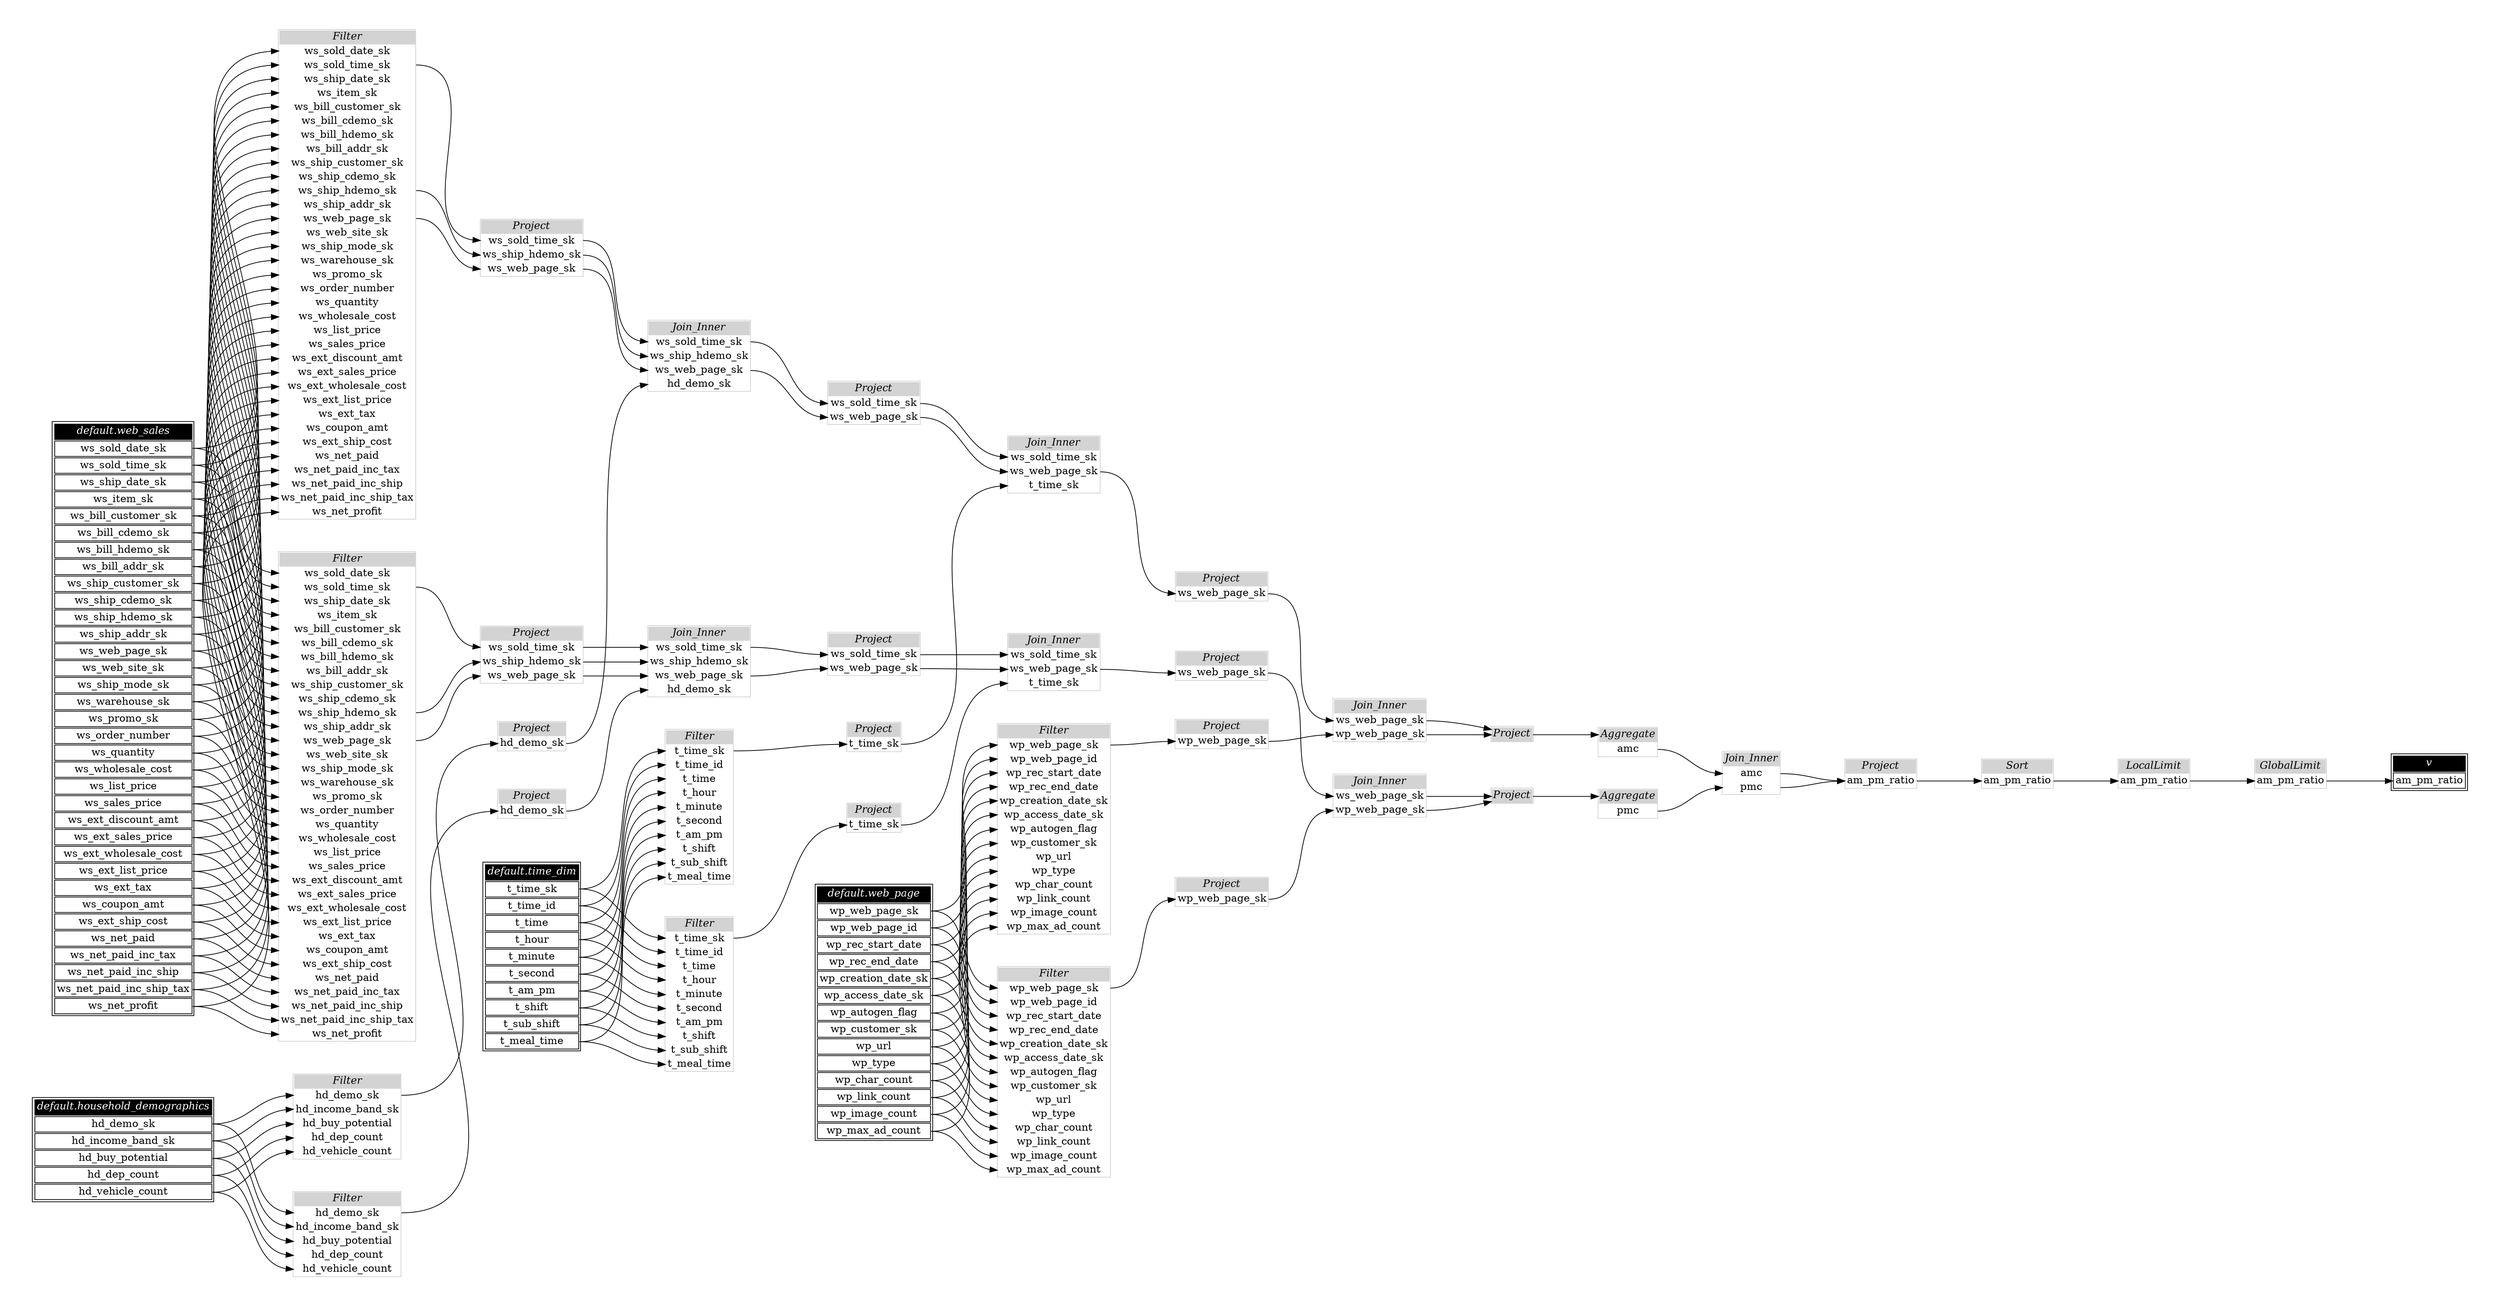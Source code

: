 // Automatically generated by TPCDSFlowTestSuite


digraph {
  graph [pad="0.5" nodesep="0.5" ranksep="1" fontname="Helvetica" rankdir=LR];
  node [shape=plaintext]

  
"Aggregate_1b4218d" [label=<
<table color="lightgray" border="1" cellborder="0" cellspacing="0">
  <tr><td bgcolor="lightgray" port="nodeName"><i>Aggregate</i></td></tr>
  <tr><td port="0">pmc</td></tr>
</table>>];
     

"Aggregate_a886a55" [label=<
<table color="lightgray" border="1" cellborder="0" cellspacing="0">
  <tr><td bgcolor="lightgray" port="nodeName"><i>Aggregate</i></td></tr>
  <tr><td port="0">amc</td></tr>
</table>>];
     

"Filter_105de10" [label=<
<table color="lightgray" border="1" cellborder="0" cellspacing="0">
  <tr><td bgcolor="lightgray" port="nodeName"><i>Filter</i></td></tr>
  <tr><td port="0">t_time_sk</td></tr>
<tr><td port="1">t_time_id</td></tr>
<tr><td port="2">t_time</td></tr>
<tr><td port="3">t_hour</td></tr>
<tr><td port="4">t_minute</td></tr>
<tr><td port="5">t_second</td></tr>
<tr><td port="6">t_am_pm</td></tr>
<tr><td port="7">t_shift</td></tr>
<tr><td port="8">t_sub_shift</td></tr>
<tr><td port="9">t_meal_time</td></tr>
</table>>];
     

"Filter_1101e11" [label=<
<table color="lightgray" border="1" cellborder="0" cellspacing="0">
  <tr><td bgcolor="lightgray" port="nodeName"><i>Filter</i></td></tr>
  <tr><td port="0">wp_web_page_sk</td></tr>
<tr><td port="1">wp_web_page_id</td></tr>
<tr><td port="2">wp_rec_start_date</td></tr>
<tr><td port="3">wp_rec_end_date</td></tr>
<tr><td port="4">wp_creation_date_sk</td></tr>
<tr><td port="5">wp_access_date_sk</td></tr>
<tr><td port="6">wp_autogen_flag</td></tr>
<tr><td port="7">wp_customer_sk</td></tr>
<tr><td port="8">wp_url</td></tr>
<tr><td port="9">wp_type</td></tr>
<tr><td port="10">wp_char_count</td></tr>
<tr><td port="11">wp_link_count</td></tr>
<tr><td port="12">wp_image_count</td></tr>
<tr><td port="13">wp_max_ad_count</td></tr>
</table>>];
     

"Filter_3a1d8ef" [label=<
<table color="lightgray" border="1" cellborder="0" cellspacing="0">
  <tr><td bgcolor="lightgray" port="nodeName"><i>Filter</i></td></tr>
  <tr><td port="0">wp_web_page_sk</td></tr>
<tr><td port="1">wp_web_page_id</td></tr>
<tr><td port="2">wp_rec_start_date</td></tr>
<tr><td port="3">wp_rec_end_date</td></tr>
<tr><td port="4">wp_creation_date_sk</td></tr>
<tr><td port="5">wp_access_date_sk</td></tr>
<tr><td port="6">wp_autogen_flag</td></tr>
<tr><td port="7">wp_customer_sk</td></tr>
<tr><td port="8">wp_url</td></tr>
<tr><td port="9">wp_type</td></tr>
<tr><td port="10">wp_char_count</td></tr>
<tr><td port="11">wp_link_count</td></tr>
<tr><td port="12">wp_image_count</td></tr>
<tr><td port="13">wp_max_ad_count</td></tr>
</table>>];
     

"Filter_6da4ca0" [label=<
<table color="lightgray" border="1" cellborder="0" cellspacing="0">
  <tr><td bgcolor="lightgray" port="nodeName"><i>Filter</i></td></tr>
  <tr><td port="0">ws_sold_date_sk</td></tr>
<tr><td port="1">ws_sold_time_sk</td></tr>
<tr><td port="2">ws_ship_date_sk</td></tr>
<tr><td port="3">ws_item_sk</td></tr>
<tr><td port="4">ws_bill_customer_sk</td></tr>
<tr><td port="5">ws_bill_cdemo_sk</td></tr>
<tr><td port="6">ws_bill_hdemo_sk</td></tr>
<tr><td port="7">ws_bill_addr_sk</td></tr>
<tr><td port="8">ws_ship_customer_sk</td></tr>
<tr><td port="9">ws_ship_cdemo_sk</td></tr>
<tr><td port="10">ws_ship_hdemo_sk</td></tr>
<tr><td port="11">ws_ship_addr_sk</td></tr>
<tr><td port="12">ws_web_page_sk</td></tr>
<tr><td port="13">ws_web_site_sk</td></tr>
<tr><td port="14">ws_ship_mode_sk</td></tr>
<tr><td port="15">ws_warehouse_sk</td></tr>
<tr><td port="16">ws_promo_sk</td></tr>
<tr><td port="17">ws_order_number</td></tr>
<tr><td port="18">ws_quantity</td></tr>
<tr><td port="19">ws_wholesale_cost</td></tr>
<tr><td port="20">ws_list_price</td></tr>
<tr><td port="21">ws_sales_price</td></tr>
<tr><td port="22">ws_ext_discount_amt</td></tr>
<tr><td port="23">ws_ext_sales_price</td></tr>
<tr><td port="24">ws_ext_wholesale_cost</td></tr>
<tr><td port="25">ws_ext_list_price</td></tr>
<tr><td port="26">ws_ext_tax</td></tr>
<tr><td port="27">ws_coupon_amt</td></tr>
<tr><td port="28">ws_ext_ship_cost</td></tr>
<tr><td port="29">ws_net_paid</td></tr>
<tr><td port="30">ws_net_paid_inc_tax</td></tr>
<tr><td port="31">ws_net_paid_inc_ship</td></tr>
<tr><td port="32">ws_net_paid_inc_ship_tax</td></tr>
<tr><td port="33">ws_net_profit</td></tr>
</table>>];
     

"Filter_78857b3" [label=<
<table color="lightgray" border="1" cellborder="0" cellspacing="0">
  <tr><td bgcolor="lightgray" port="nodeName"><i>Filter</i></td></tr>
  <tr><td port="0">hd_demo_sk</td></tr>
<tr><td port="1">hd_income_band_sk</td></tr>
<tr><td port="2">hd_buy_potential</td></tr>
<tr><td port="3">hd_dep_count</td></tr>
<tr><td port="4">hd_vehicle_count</td></tr>
</table>>];
     

"Filter_8865b3e" [label=<
<table color="lightgray" border="1" cellborder="0" cellspacing="0">
  <tr><td bgcolor="lightgray" port="nodeName"><i>Filter</i></td></tr>
  <tr><td port="0">hd_demo_sk</td></tr>
<tr><td port="1">hd_income_band_sk</td></tr>
<tr><td port="2">hd_buy_potential</td></tr>
<tr><td port="3">hd_dep_count</td></tr>
<tr><td port="4">hd_vehicle_count</td></tr>
</table>>];
     

"Filter_c723b2e" [label=<
<table color="lightgray" border="1" cellborder="0" cellspacing="0">
  <tr><td bgcolor="lightgray" port="nodeName"><i>Filter</i></td></tr>
  <tr><td port="0">ws_sold_date_sk</td></tr>
<tr><td port="1">ws_sold_time_sk</td></tr>
<tr><td port="2">ws_ship_date_sk</td></tr>
<tr><td port="3">ws_item_sk</td></tr>
<tr><td port="4">ws_bill_customer_sk</td></tr>
<tr><td port="5">ws_bill_cdemo_sk</td></tr>
<tr><td port="6">ws_bill_hdemo_sk</td></tr>
<tr><td port="7">ws_bill_addr_sk</td></tr>
<tr><td port="8">ws_ship_customer_sk</td></tr>
<tr><td port="9">ws_ship_cdemo_sk</td></tr>
<tr><td port="10">ws_ship_hdemo_sk</td></tr>
<tr><td port="11">ws_ship_addr_sk</td></tr>
<tr><td port="12">ws_web_page_sk</td></tr>
<tr><td port="13">ws_web_site_sk</td></tr>
<tr><td port="14">ws_ship_mode_sk</td></tr>
<tr><td port="15">ws_warehouse_sk</td></tr>
<tr><td port="16">ws_promo_sk</td></tr>
<tr><td port="17">ws_order_number</td></tr>
<tr><td port="18">ws_quantity</td></tr>
<tr><td port="19">ws_wholesale_cost</td></tr>
<tr><td port="20">ws_list_price</td></tr>
<tr><td port="21">ws_sales_price</td></tr>
<tr><td port="22">ws_ext_discount_amt</td></tr>
<tr><td port="23">ws_ext_sales_price</td></tr>
<tr><td port="24">ws_ext_wholesale_cost</td></tr>
<tr><td port="25">ws_ext_list_price</td></tr>
<tr><td port="26">ws_ext_tax</td></tr>
<tr><td port="27">ws_coupon_amt</td></tr>
<tr><td port="28">ws_ext_ship_cost</td></tr>
<tr><td port="29">ws_net_paid</td></tr>
<tr><td port="30">ws_net_paid_inc_tax</td></tr>
<tr><td port="31">ws_net_paid_inc_ship</td></tr>
<tr><td port="32">ws_net_paid_inc_ship_tax</td></tr>
<tr><td port="33">ws_net_profit</td></tr>
</table>>];
     

"Filter_dac3528" [label=<
<table color="lightgray" border="1" cellborder="0" cellspacing="0">
  <tr><td bgcolor="lightgray" port="nodeName"><i>Filter</i></td></tr>
  <tr><td port="0">t_time_sk</td></tr>
<tr><td port="1">t_time_id</td></tr>
<tr><td port="2">t_time</td></tr>
<tr><td port="3">t_hour</td></tr>
<tr><td port="4">t_minute</td></tr>
<tr><td port="5">t_second</td></tr>
<tr><td port="6">t_am_pm</td></tr>
<tr><td port="7">t_shift</td></tr>
<tr><td port="8">t_sub_shift</td></tr>
<tr><td port="9">t_meal_time</td></tr>
</table>>];
     

"GlobalLimit_b630045" [label=<
<table color="lightgray" border="1" cellborder="0" cellspacing="0">
  <tr><td bgcolor="lightgray" port="nodeName"><i>GlobalLimit</i></td></tr>
  <tr><td port="0">am_pm_ratio</td></tr>
</table>>];
     

"Join_Inner_155c7f7" [label=<
<table color="lightgray" border="1" cellborder="0" cellspacing="0">
  <tr><td bgcolor="lightgray" port="nodeName"><i>Join_Inner</i></td></tr>
  <tr><td port="0">amc</td></tr>
<tr><td port="1">pmc</td></tr>
</table>>];
     

"Join_Inner_3c63e47" [label=<
<table color="lightgray" border="1" cellborder="0" cellspacing="0">
  <tr><td bgcolor="lightgray" port="nodeName"><i>Join_Inner</i></td></tr>
  <tr><td port="0">ws_sold_time_sk</td></tr>
<tr><td port="1">ws_ship_hdemo_sk</td></tr>
<tr><td port="2">ws_web_page_sk</td></tr>
<tr><td port="3">hd_demo_sk</td></tr>
</table>>];
     

"Join_Inner_49cda52" [label=<
<table color="lightgray" border="1" cellborder="0" cellspacing="0">
  <tr><td bgcolor="lightgray" port="nodeName"><i>Join_Inner</i></td></tr>
  <tr><td port="0">ws_sold_time_sk</td></tr>
<tr><td port="1">ws_ship_hdemo_sk</td></tr>
<tr><td port="2">ws_web_page_sk</td></tr>
<tr><td port="3">hd_demo_sk</td></tr>
</table>>];
     

"Join_Inner_4e91dde" [label=<
<table color="lightgray" border="1" cellborder="0" cellspacing="0">
  <tr><td bgcolor="lightgray" port="nodeName"><i>Join_Inner</i></td></tr>
  <tr><td port="0">ws_web_page_sk</td></tr>
<tr><td port="1">wp_web_page_sk</td></tr>
</table>>];
     

"Join_Inner_d9baa5f" [label=<
<table color="lightgray" border="1" cellborder="0" cellspacing="0">
  <tr><td bgcolor="lightgray" port="nodeName"><i>Join_Inner</i></td></tr>
  <tr><td port="0">ws_sold_time_sk</td></tr>
<tr><td port="1">ws_web_page_sk</td></tr>
<tr><td port="2">t_time_sk</td></tr>
</table>>];
     

"Join_Inner_d9dfd4f" [label=<
<table color="lightgray" border="1" cellborder="0" cellspacing="0">
  <tr><td bgcolor="lightgray" port="nodeName"><i>Join_Inner</i></td></tr>
  <tr><td port="0">ws_web_page_sk</td></tr>
<tr><td port="1">wp_web_page_sk</td></tr>
</table>>];
     

"Join_Inner_e1b0a13" [label=<
<table color="lightgray" border="1" cellborder="0" cellspacing="0">
  <tr><td bgcolor="lightgray" port="nodeName"><i>Join_Inner</i></td></tr>
  <tr><td port="0">ws_sold_time_sk</td></tr>
<tr><td port="1">ws_web_page_sk</td></tr>
<tr><td port="2">t_time_sk</td></tr>
</table>>];
     

"LocalLimit_6d84048" [label=<
<table color="lightgray" border="1" cellborder="0" cellspacing="0">
  <tr><td bgcolor="lightgray" port="nodeName"><i>LocalLimit</i></td></tr>
  <tr><td port="0">am_pm_ratio</td></tr>
</table>>];
     

"Project_04ee4f1" [label=<
<table color="lightgray" border="1" cellborder="0" cellspacing="0">
  <tr><td bgcolor="lightgray" port="nodeName"><i>Project</i></td></tr>
  <tr><td port="0">hd_demo_sk</td></tr>
</table>>];
     

"Project_0b5c24c" [label=<
<table color="lightgray" border="1" cellborder="0" cellspacing="0">
  <tr><td bgcolor="lightgray" port="nodeName"><i>Project</i></td></tr>
  
</table>>];
     

"Project_315f2bb" [label=<
<table color="lightgray" border="1" cellborder="0" cellspacing="0">
  <tr><td bgcolor="lightgray" port="nodeName"><i>Project</i></td></tr>
  <tr><td port="0">wp_web_page_sk</td></tr>
</table>>];
     

"Project_318928f" [label=<
<table color="lightgray" border="1" cellborder="0" cellspacing="0">
  <tr><td bgcolor="lightgray" port="nodeName"><i>Project</i></td></tr>
  <tr><td port="0">ws_web_page_sk</td></tr>
</table>>];
     

"Project_33e1be8" [label=<
<table color="lightgray" border="1" cellborder="0" cellspacing="0">
  <tr><td bgcolor="lightgray" port="nodeName"><i>Project</i></td></tr>
  <tr><td port="0">t_time_sk</td></tr>
</table>>];
     

"Project_4e86b0b" [label=<
<table color="lightgray" border="1" cellborder="0" cellspacing="0">
  <tr><td bgcolor="lightgray" port="nodeName"><i>Project</i></td></tr>
  <tr><td port="0">t_time_sk</td></tr>
</table>>];
     

"Project_6a01288" [label=<
<table color="lightgray" border="1" cellborder="0" cellspacing="0">
  <tr><td bgcolor="lightgray" port="nodeName"><i>Project</i></td></tr>
  <tr><td port="0">wp_web_page_sk</td></tr>
</table>>];
     

"Project_6d3c583" [label=<
<table color="lightgray" border="1" cellborder="0" cellspacing="0">
  <tr><td bgcolor="lightgray" port="nodeName"><i>Project</i></td></tr>
  <tr><td port="0">hd_demo_sk</td></tr>
</table>>];
     

"Project_87f9754" [label=<
<table color="lightgray" border="1" cellborder="0" cellspacing="0">
  <tr><td bgcolor="lightgray" port="nodeName"><i>Project</i></td></tr>
  <tr><td port="0">am_pm_ratio</td></tr>
</table>>];
     

"Project_954736a" [label=<
<table color="lightgray" border="1" cellborder="0" cellspacing="0">
  <tr><td bgcolor="lightgray" port="nodeName"><i>Project</i></td></tr>
  <tr><td port="0">ws_web_page_sk</td></tr>
</table>>];
     

"Project_958a14f" [label=<
<table color="lightgray" border="1" cellborder="0" cellspacing="0">
  <tr><td bgcolor="lightgray" port="nodeName"><i>Project</i></td></tr>
  <tr><td port="0">ws_sold_time_sk</td></tr>
<tr><td port="1">ws_web_page_sk</td></tr>
</table>>];
     

"Project_ad9f02c" [label=<
<table color="lightgray" border="1" cellborder="0" cellspacing="0">
  <tr><td bgcolor="lightgray" port="nodeName"><i>Project</i></td></tr>
  <tr><td port="0">ws_sold_time_sk</td></tr>
<tr><td port="1">ws_ship_hdemo_sk</td></tr>
<tr><td port="2">ws_web_page_sk</td></tr>
</table>>];
     

"Project_ccf440c" [label=<
<table color="lightgray" border="1" cellborder="0" cellspacing="0">
  <tr><td bgcolor="lightgray" port="nodeName"><i>Project</i></td></tr>
  <tr><td port="0">ws_sold_time_sk</td></tr>
<tr><td port="1">ws_web_page_sk</td></tr>
</table>>];
     

"Project_e535c22" [label=<
<table color="lightgray" border="1" cellborder="0" cellspacing="0">
  <tr><td bgcolor="lightgray" port="nodeName"><i>Project</i></td></tr>
  
</table>>];
     

"Project_f701418" [label=<
<table color="lightgray" border="1" cellborder="0" cellspacing="0">
  <tr><td bgcolor="lightgray" port="nodeName"><i>Project</i></td></tr>
  <tr><td port="0">ws_sold_time_sk</td></tr>
<tr><td port="1">ws_ship_hdemo_sk</td></tr>
<tr><td port="2">ws_web_page_sk</td></tr>
</table>>];
     

"Sort_4f0370f" [label=<
<table color="lightgray" border="1" cellborder="0" cellspacing="0">
  <tr><td bgcolor="lightgray" port="nodeName"><i>Sort</i></td></tr>
  <tr><td port="0">am_pm_ratio</td></tr>
</table>>];
     

"default.household_demographics" [color="black" label=<
<table>
  <tr><td bgcolor="black" port="nodeName"><i><font color="white">default.household_demographics</font></i></td></tr>
  <tr><td port="0">hd_demo_sk</td></tr>
<tr><td port="1">hd_income_band_sk</td></tr>
<tr><td port="2">hd_buy_potential</td></tr>
<tr><td port="3">hd_dep_count</td></tr>
<tr><td port="4">hd_vehicle_count</td></tr>
</table>>];
     

"default.time_dim" [color="black" label=<
<table>
  <tr><td bgcolor="black" port="nodeName"><i><font color="white">default.time_dim</font></i></td></tr>
  <tr><td port="0">t_time_sk</td></tr>
<tr><td port="1">t_time_id</td></tr>
<tr><td port="2">t_time</td></tr>
<tr><td port="3">t_hour</td></tr>
<tr><td port="4">t_minute</td></tr>
<tr><td port="5">t_second</td></tr>
<tr><td port="6">t_am_pm</td></tr>
<tr><td port="7">t_shift</td></tr>
<tr><td port="8">t_sub_shift</td></tr>
<tr><td port="9">t_meal_time</td></tr>
</table>>];
     

"default.web_page" [color="black" label=<
<table>
  <tr><td bgcolor="black" port="nodeName"><i><font color="white">default.web_page</font></i></td></tr>
  <tr><td port="0">wp_web_page_sk</td></tr>
<tr><td port="1">wp_web_page_id</td></tr>
<tr><td port="2">wp_rec_start_date</td></tr>
<tr><td port="3">wp_rec_end_date</td></tr>
<tr><td port="4">wp_creation_date_sk</td></tr>
<tr><td port="5">wp_access_date_sk</td></tr>
<tr><td port="6">wp_autogen_flag</td></tr>
<tr><td port="7">wp_customer_sk</td></tr>
<tr><td port="8">wp_url</td></tr>
<tr><td port="9">wp_type</td></tr>
<tr><td port="10">wp_char_count</td></tr>
<tr><td port="11">wp_link_count</td></tr>
<tr><td port="12">wp_image_count</td></tr>
<tr><td port="13">wp_max_ad_count</td></tr>
</table>>];
     

"default.web_sales" [color="black" label=<
<table>
  <tr><td bgcolor="black" port="nodeName"><i><font color="white">default.web_sales</font></i></td></tr>
  <tr><td port="0">ws_sold_date_sk</td></tr>
<tr><td port="1">ws_sold_time_sk</td></tr>
<tr><td port="2">ws_ship_date_sk</td></tr>
<tr><td port="3">ws_item_sk</td></tr>
<tr><td port="4">ws_bill_customer_sk</td></tr>
<tr><td port="5">ws_bill_cdemo_sk</td></tr>
<tr><td port="6">ws_bill_hdemo_sk</td></tr>
<tr><td port="7">ws_bill_addr_sk</td></tr>
<tr><td port="8">ws_ship_customer_sk</td></tr>
<tr><td port="9">ws_ship_cdemo_sk</td></tr>
<tr><td port="10">ws_ship_hdemo_sk</td></tr>
<tr><td port="11">ws_ship_addr_sk</td></tr>
<tr><td port="12">ws_web_page_sk</td></tr>
<tr><td port="13">ws_web_site_sk</td></tr>
<tr><td port="14">ws_ship_mode_sk</td></tr>
<tr><td port="15">ws_warehouse_sk</td></tr>
<tr><td port="16">ws_promo_sk</td></tr>
<tr><td port="17">ws_order_number</td></tr>
<tr><td port="18">ws_quantity</td></tr>
<tr><td port="19">ws_wholesale_cost</td></tr>
<tr><td port="20">ws_list_price</td></tr>
<tr><td port="21">ws_sales_price</td></tr>
<tr><td port="22">ws_ext_discount_amt</td></tr>
<tr><td port="23">ws_ext_sales_price</td></tr>
<tr><td port="24">ws_ext_wholesale_cost</td></tr>
<tr><td port="25">ws_ext_list_price</td></tr>
<tr><td port="26">ws_ext_tax</td></tr>
<tr><td port="27">ws_coupon_amt</td></tr>
<tr><td port="28">ws_ext_ship_cost</td></tr>
<tr><td port="29">ws_net_paid</td></tr>
<tr><td port="30">ws_net_paid_inc_tax</td></tr>
<tr><td port="31">ws_net_paid_inc_ship</td></tr>
<tr><td port="32">ws_net_paid_inc_ship_tax</td></tr>
<tr><td port="33">ws_net_profit</td></tr>
</table>>];
     

"v" [color="black" label=<
<table>
  <tr><td bgcolor="black" port="nodeName"><i><font color="white">v</font></i></td></tr>
  <tr><td port="0">am_pm_ratio</td></tr>
</table>>];
     
  "Aggregate_1b4218d":0 -> "Join_Inner_155c7f7":1;
"Aggregate_a886a55":0 -> "Join_Inner_155c7f7":0;
"Filter_105de10":0 -> "Project_33e1be8":0;
"Filter_1101e11":0 -> "Project_315f2bb":0;
"Filter_3a1d8ef":0 -> "Project_6a01288":0;
"Filter_6da4ca0":1 -> "Project_ad9f02c":0;
"Filter_6da4ca0":10 -> "Project_ad9f02c":1;
"Filter_6da4ca0":12 -> "Project_ad9f02c":2;
"Filter_78857b3":0 -> "Project_04ee4f1":0;
"Filter_8865b3e":0 -> "Project_6d3c583":0;
"Filter_c723b2e":1 -> "Project_f701418":0;
"Filter_c723b2e":10 -> "Project_f701418":1;
"Filter_c723b2e":12 -> "Project_f701418":2;
"Filter_dac3528":0 -> "Project_4e86b0b":0;
"GlobalLimit_b630045":0 -> "v":0;
"Join_Inner_155c7f7":0 -> "Project_87f9754":0;
"Join_Inner_155c7f7":1 -> "Project_87f9754":0;
"Join_Inner_3c63e47":0 -> "Project_958a14f":0;
"Join_Inner_3c63e47":2 -> "Project_958a14f":1;
"Join_Inner_49cda52":0 -> "Project_ccf440c":0;
"Join_Inner_49cda52":2 -> "Project_ccf440c":1;
"Join_Inner_4e91dde":0 -> "Project_e535c22":nodeName;
"Join_Inner_4e91dde":1 -> "Project_e535c22":nodeName;
"Join_Inner_d9baa5f":1 -> "Project_318928f":0;
"Join_Inner_d9dfd4f":0 -> "Project_0b5c24c":nodeName;
"Join_Inner_d9dfd4f":1 -> "Project_0b5c24c":nodeName;
"Join_Inner_e1b0a13":1 -> "Project_954736a":0;
"LocalLimit_6d84048":0 -> "GlobalLimit_b630045":0;
"Project_04ee4f1":0 -> "Join_Inner_3c63e47":3;
"Project_0b5c24c":nodeName -> "Aggregate_a886a55":nodeName;
"Project_315f2bb":0 -> "Join_Inner_d9dfd4f":1;
"Project_318928f":0 -> "Join_Inner_4e91dde":0;
"Project_33e1be8":0 -> "Join_Inner_e1b0a13":2;
"Project_4e86b0b":0 -> "Join_Inner_d9baa5f":2;
"Project_6a01288":0 -> "Join_Inner_4e91dde":1;
"Project_6d3c583":0 -> "Join_Inner_49cda52":3;
"Project_87f9754":0 -> "Sort_4f0370f":0;
"Project_954736a":0 -> "Join_Inner_d9dfd4f":0;
"Project_958a14f":0 -> "Join_Inner_d9baa5f":0;
"Project_958a14f":1 -> "Join_Inner_d9baa5f":1;
"Project_ad9f02c":0 -> "Join_Inner_3c63e47":0;
"Project_ad9f02c":1 -> "Join_Inner_3c63e47":1;
"Project_ad9f02c":2 -> "Join_Inner_3c63e47":2;
"Project_ccf440c":0 -> "Join_Inner_e1b0a13":0;
"Project_ccf440c":1 -> "Join_Inner_e1b0a13":1;
"Project_e535c22":nodeName -> "Aggregate_1b4218d":nodeName;
"Project_f701418":0 -> "Join_Inner_49cda52":0;
"Project_f701418":1 -> "Join_Inner_49cda52":1;
"Project_f701418":2 -> "Join_Inner_49cda52":2;
"Sort_4f0370f":0 -> "LocalLimit_6d84048":0;
"default.household_demographics":0 -> "Filter_78857b3":0;
"default.household_demographics":0 -> "Filter_8865b3e":0;
"default.household_demographics":1 -> "Filter_78857b3":1;
"default.household_demographics":1 -> "Filter_8865b3e":1;
"default.household_demographics":2 -> "Filter_78857b3":2;
"default.household_demographics":2 -> "Filter_8865b3e":2;
"default.household_demographics":3 -> "Filter_78857b3":3;
"default.household_demographics":3 -> "Filter_8865b3e":3;
"default.household_demographics":4 -> "Filter_78857b3":4;
"default.household_demographics":4 -> "Filter_8865b3e":4;
"default.time_dim":0 -> "Filter_105de10":0;
"default.time_dim":0 -> "Filter_dac3528":0;
"default.time_dim":1 -> "Filter_105de10":1;
"default.time_dim":1 -> "Filter_dac3528":1;
"default.time_dim":2 -> "Filter_105de10":2;
"default.time_dim":2 -> "Filter_dac3528":2;
"default.time_dim":3 -> "Filter_105de10":3;
"default.time_dim":3 -> "Filter_dac3528":3;
"default.time_dim":4 -> "Filter_105de10":4;
"default.time_dim":4 -> "Filter_dac3528":4;
"default.time_dim":5 -> "Filter_105de10":5;
"default.time_dim":5 -> "Filter_dac3528":5;
"default.time_dim":6 -> "Filter_105de10":6;
"default.time_dim":6 -> "Filter_dac3528":6;
"default.time_dim":7 -> "Filter_105de10":7;
"default.time_dim":7 -> "Filter_dac3528":7;
"default.time_dim":8 -> "Filter_105de10":8;
"default.time_dim":8 -> "Filter_dac3528":8;
"default.time_dim":9 -> "Filter_105de10":9;
"default.time_dim":9 -> "Filter_dac3528":9;
"default.web_page":0 -> "Filter_1101e11":0;
"default.web_page":0 -> "Filter_3a1d8ef":0;
"default.web_page":1 -> "Filter_1101e11":1;
"default.web_page":1 -> "Filter_3a1d8ef":1;
"default.web_page":10 -> "Filter_1101e11":10;
"default.web_page":10 -> "Filter_3a1d8ef":10;
"default.web_page":11 -> "Filter_1101e11":11;
"default.web_page":11 -> "Filter_3a1d8ef":11;
"default.web_page":12 -> "Filter_1101e11":12;
"default.web_page":12 -> "Filter_3a1d8ef":12;
"default.web_page":13 -> "Filter_1101e11":13;
"default.web_page":13 -> "Filter_3a1d8ef":13;
"default.web_page":2 -> "Filter_1101e11":2;
"default.web_page":2 -> "Filter_3a1d8ef":2;
"default.web_page":3 -> "Filter_1101e11":3;
"default.web_page":3 -> "Filter_3a1d8ef":3;
"default.web_page":4 -> "Filter_1101e11":4;
"default.web_page":4 -> "Filter_3a1d8ef":4;
"default.web_page":5 -> "Filter_1101e11":5;
"default.web_page":5 -> "Filter_3a1d8ef":5;
"default.web_page":6 -> "Filter_1101e11":6;
"default.web_page":6 -> "Filter_3a1d8ef":6;
"default.web_page":7 -> "Filter_1101e11":7;
"default.web_page":7 -> "Filter_3a1d8ef":7;
"default.web_page":8 -> "Filter_1101e11":8;
"default.web_page":8 -> "Filter_3a1d8ef":8;
"default.web_page":9 -> "Filter_1101e11":9;
"default.web_page":9 -> "Filter_3a1d8ef":9;
"default.web_sales":0 -> "Filter_6da4ca0":0;
"default.web_sales":0 -> "Filter_c723b2e":0;
"default.web_sales":1 -> "Filter_6da4ca0":1;
"default.web_sales":1 -> "Filter_c723b2e":1;
"default.web_sales":10 -> "Filter_6da4ca0":10;
"default.web_sales":10 -> "Filter_c723b2e":10;
"default.web_sales":11 -> "Filter_6da4ca0":11;
"default.web_sales":11 -> "Filter_c723b2e":11;
"default.web_sales":12 -> "Filter_6da4ca0":12;
"default.web_sales":12 -> "Filter_c723b2e":12;
"default.web_sales":13 -> "Filter_6da4ca0":13;
"default.web_sales":13 -> "Filter_c723b2e":13;
"default.web_sales":14 -> "Filter_6da4ca0":14;
"default.web_sales":14 -> "Filter_c723b2e":14;
"default.web_sales":15 -> "Filter_6da4ca0":15;
"default.web_sales":15 -> "Filter_c723b2e":15;
"default.web_sales":16 -> "Filter_6da4ca0":16;
"default.web_sales":16 -> "Filter_c723b2e":16;
"default.web_sales":17 -> "Filter_6da4ca0":17;
"default.web_sales":17 -> "Filter_c723b2e":17;
"default.web_sales":18 -> "Filter_6da4ca0":18;
"default.web_sales":18 -> "Filter_c723b2e":18;
"default.web_sales":19 -> "Filter_6da4ca0":19;
"default.web_sales":19 -> "Filter_c723b2e":19;
"default.web_sales":2 -> "Filter_6da4ca0":2;
"default.web_sales":2 -> "Filter_c723b2e":2;
"default.web_sales":20 -> "Filter_6da4ca0":20;
"default.web_sales":20 -> "Filter_c723b2e":20;
"default.web_sales":21 -> "Filter_6da4ca0":21;
"default.web_sales":21 -> "Filter_c723b2e":21;
"default.web_sales":22 -> "Filter_6da4ca0":22;
"default.web_sales":22 -> "Filter_c723b2e":22;
"default.web_sales":23 -> "Filter_6da4ca0":23;
"default.web_sales":23 -> "Filter_c723b2e":23;
"default.web_sales":24 -> "Filter_6da4ca0":24;
"default.web_sales":24 -> "Filter_c723b2e":24;
"default.web_sales":25 -> "Filter_6da4ca0":25;
"default.web_sales":25 -> "Filter_c723b2e":25;
"default.web_sales":26 -> "Filter_6da4ca0":26;
"default.web_sales":26 -> "Filter_c723b2e":26;
"default.web_sales":27 -> "Filter_6da4ca0":27;
"default.web_sales":27 -> "Filter_c723b2e":27;
"default.web_sales":28 -> "Filter_6da4ca0":28;
"default.web_sales":28 -> "Filter_c723b2e":28;
"default.web_sales":29 -> "Filter_6da4ca0":29;
"default.web_sales":29 -> "Filter_c723b2e":29;
"default.web_sales":3 -> "Filter_6da4ca0":3;
"default.web_sales":3 -> "Filter_c723b2e":3;
"default.web_sales":30 -> "Filter_6da4ca0":30;
"default.web_sales":30 -> "Filter_c723b2e":30;
"default.web_sales":31 -> "Filter_6da4ca0":31;
"default.web_sales":31 -> "Filter_c723b2e":31;
"default.web_sales":32 -> "Filter_6da4ca0":32;
"default.web_sales":32 -> "Filter_c723b2e":32;
"default.web_sales":33 -> "Filter_6da4ca0":33;
"default.web_sales":33 -> "Filter_c723b2e":33;
"default.web_sales":4 -> "Filter_6da4ca0":4;
"default.web_sales":4 -> "Filter_c723b2e":4;
"default.web_sales":5 -> "Filter_6da4ca0":5;
"default.web_sales":5 -> "Filter_c723b2e":5;
"default.web_sales":6 -> "Filter_6da4ca0":6;
"default.web_sales":6 -> "Filter_c723b2e":6;
"default.web_sales":7 -> "Filter_6da4ca0":7;
"default.web_sales":7 -> "Filter_c723b2e":7;
"default.web_sales":8 -> "Filter_6da4ca0":8;
"default.web_sales":8 -> "Filter_c723b2e":8;
"default.web_sales":9 -> "Filter_6da4ca0":9;
"default.web_sales":9 -> "Filter_c723b2e":9;
}
       